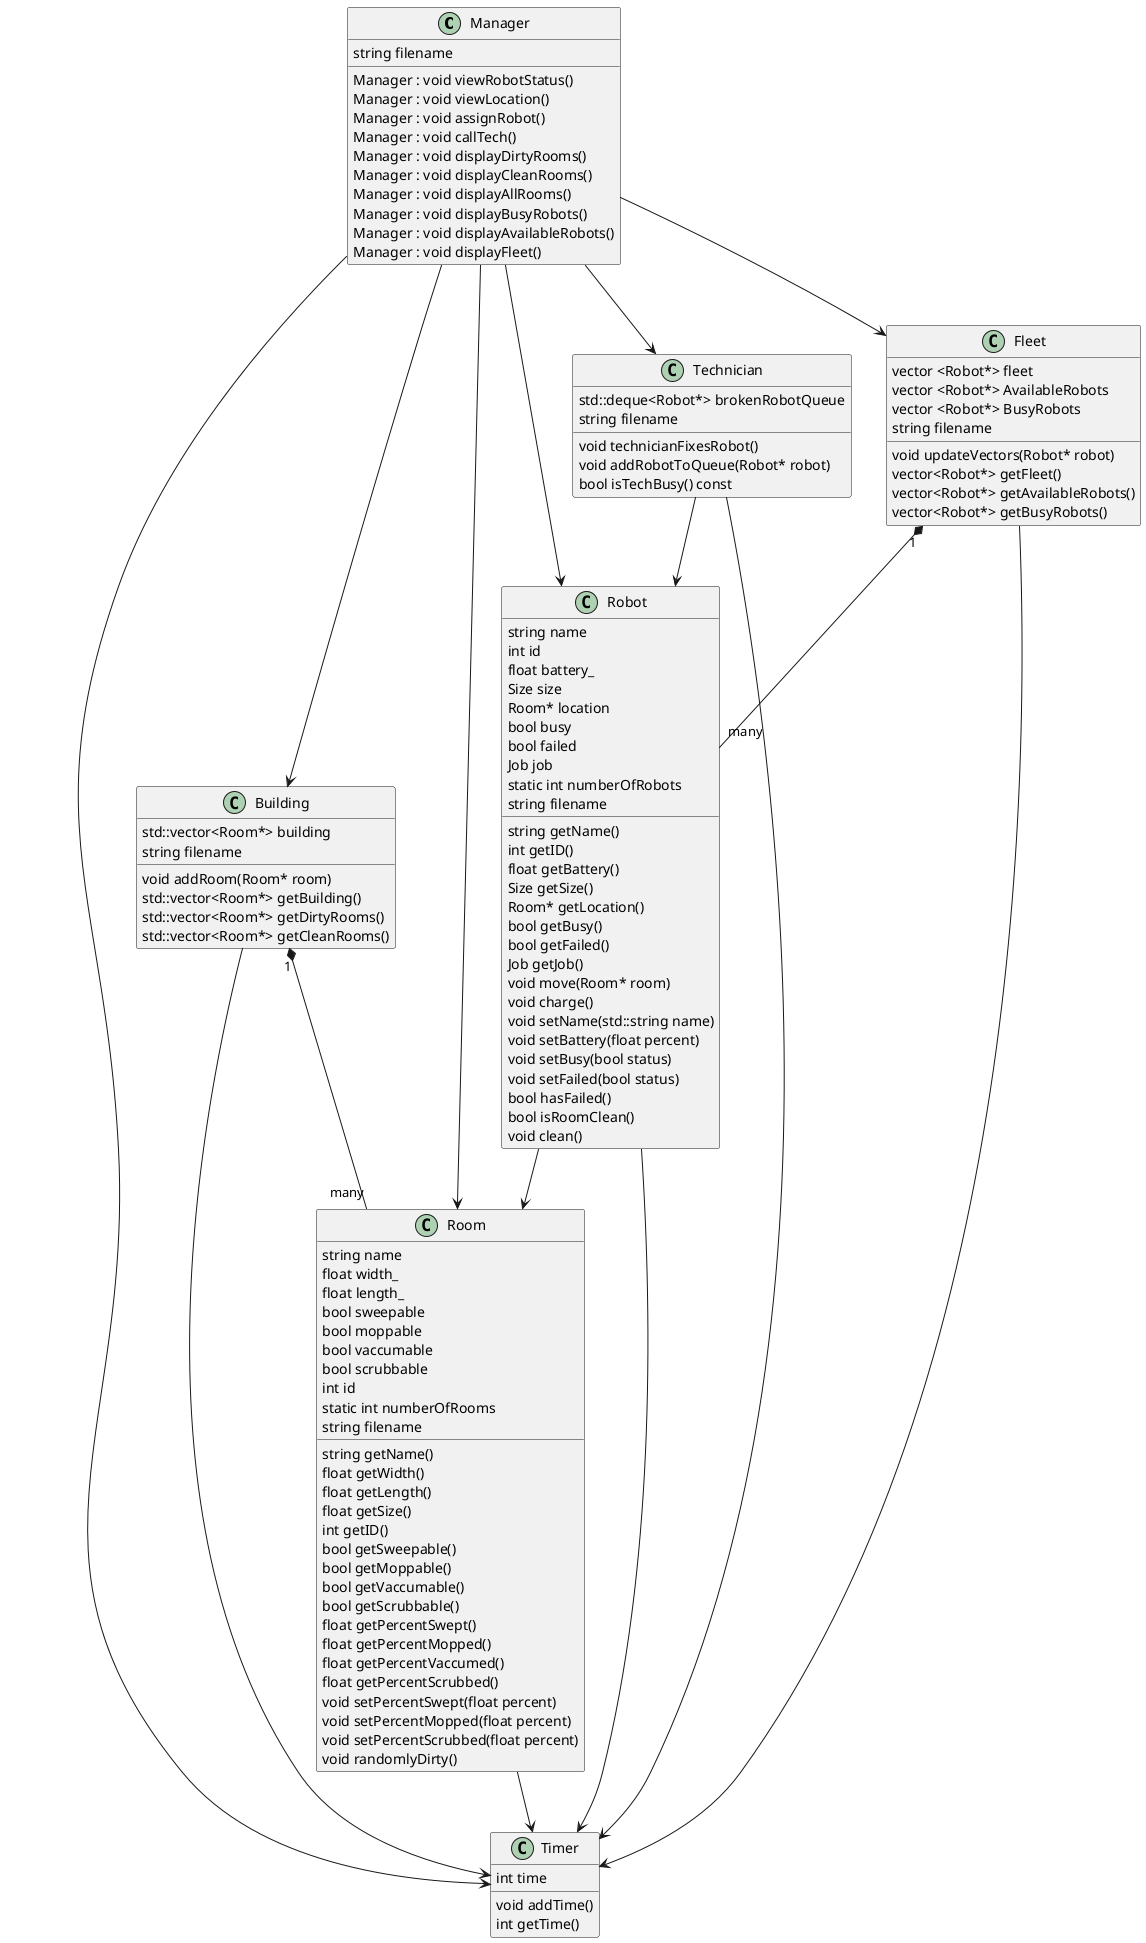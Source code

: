 @startuml Class Diagram

'Manager uses Room
Manager --> Room
'Manager uses Robot
Manager --> Robot
'Manager uses Technician
Manager --> Technician
'Manager uses Fleet
Manager --> Fleet
'Manager uses Building
Manager --> Building



'Technician uses Robot
Technician --> Robot
'Robot uses Room
Robot --> Room
'One Fleet contains many robots
Fleet "1" *-- "many" Robot
'One Building contains many Rooms
Building "1" *-- "many" Room

'Manager uses Timer
Manager --> Timer
'Technician uses Timer
Technician --> Timer
'Fleet uses Timer
Fleet --> Timer
'Building uses Timer
Building --> Timer
'Robot uses Timer
Robot --> Timer
'Room uses Timer
Room --> Timer


class Manager{
string filename

Manager : void viewRobotStatus()
Manager : void viewLocation()
Manager : void assignRobot()
Manager : void callTech()
Manager : void displayDirtyRooms()
Manager : void displayCleanRooms()
Manager : void displayAllRooms()
Manager : void displayBusyRobots()
Manager : void displayAvailableRobots()
Manager : void displayFleet()
}

class Room{
string name
float width_
float length_
bool sweepable
bool moppable
bool vaccumable
bool scrubbable
int id
static int numberOfRooms
string filename

string getName()
float getWidth()
float getLength()
float getSize()
int getID()
bool getSweepable()
bool getMoppable()
bool getVaccumable()
bool getScrubbable()
float getPercentSwept()
float getPercentMopped()
float getPercentVaccumed()
float getPercentScrubbed()
void setPercentSwept(float percent)
void setPercentMopped(float percent)
void setPercentScrubbed(float percent)
void randomlyDirty()
}

class Robot{
string name
int id
float battery_
Size size
Room* location
bool busy
bool failed
Job job
static int numberOfRobots
string filename

string getName()
int getID()
float getBattery()
Size getSize()
Room* getLocation()
bool getBusy()
bool getFailed()
Job getJob()
void move(Room* room)
void charge()
void setName(std::string name)
void setBattery(float percent)
void setBusy(bool status)
void setFailed(bool status)
bool hasFailed()
bool isRoomClean()
void clean()
}

class Fleet{
      vector <Robot*> fleet
      vector <Robot*> AvailableRobots
      vector <Robot*> BusyRobots
      string filename

      void updateVectors(Robot* robot)
      vector<Robot*> getFleet()
      vector<Robot*> getAvailableRobots()
      vector<Robot*> getBusyRobots()

}

class Technician{
    std::deque<Robot*> brokenRobotQueue
    string filename

    void technicianFixesRobot()
    void addRobotToQueue(Robot* robot)
    bool isTechBusy() const

}

class Building{
    std::vector<Room*> building
    string filename

    void addRoom(Room* room)
    std::vector<Room*> getBuilding()
    std::vector<Room*> getDirtyRooms()
    std::vector<Room*> getCleanRooms()
}

class Timer{
    int time

    void addTime()
    int getTime()
}



@enduml